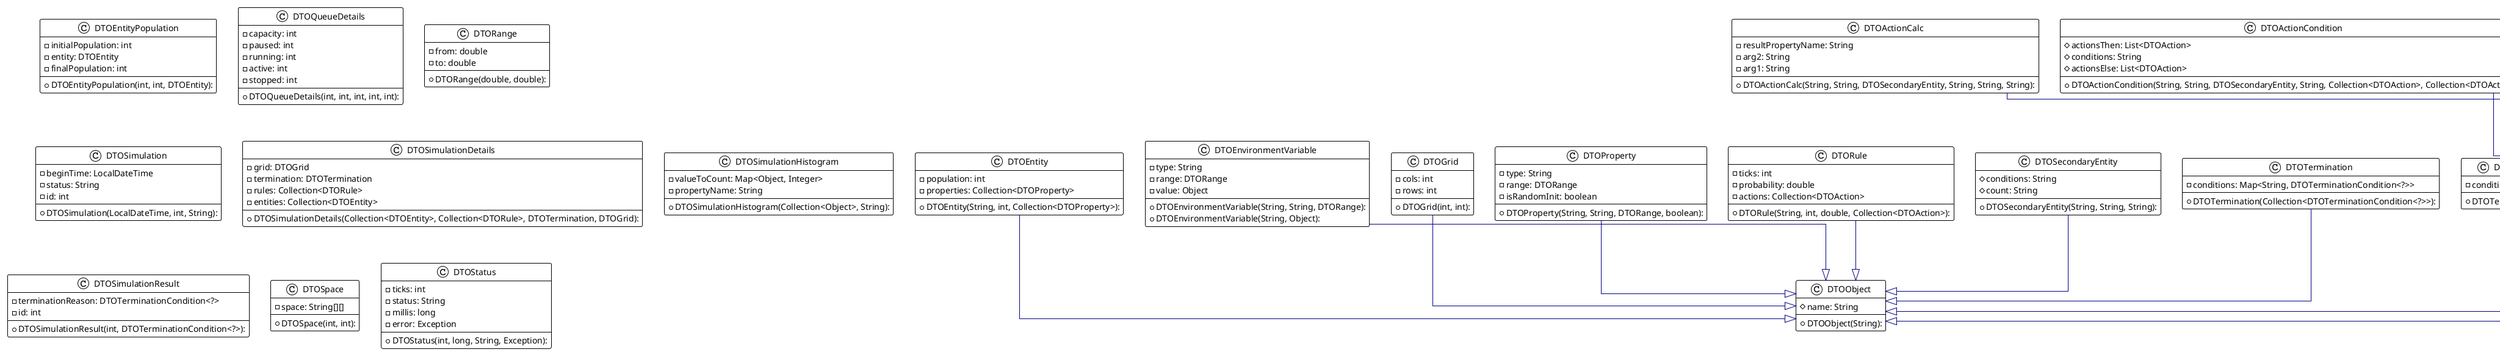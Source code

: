 @startuml

!theme plain
top to bottom direction
skinparam linetype ortho

class DTOAction {
  + DTOAction(String, String, DTOSecondaryEntity): 
  # entityName: String
  # secondaryEntity: DTOSecondaryEntity
}
class DTOActionCalc {
  + DTOActionCalc(String, String, DTOSecondaryEntity, String, String, String): 
  - resultPropertyName: String
  - arg2: String
  - arg1: String
}
class DTOActionCondition {
  + DTOActionCondition(String, String, DTOSecondaryEntity, String, Collection<DTOAction>, Collection<DTOAction>): 
  # actionsThen: List<DTOAction>
  # conditions: String
  # actionsElse: List<DTOAction>
}
class DTOActionProximity {
  + DTOActionProximity(String, String, DTOSecondaryEntity, String, String, Collection<DTOAction>): 
  # actions: List<DTOAction>
  - target: String
  - depth: String
}
class DTOActionReplace {
  + DTOActionReplace(String, String, DTOSecondaryEntity, String, String): 
  - mode: String
  - create: String
}
class DTOActionValue {
  + DTOActionValue(String, String, DTOSecondaryEntity, String, String): 
  # value: String
  # propertyName: String
}
class DTOEntity {
  + DTOEntity(String, int, Collection<DTOProperty>): 
  - population: int
  - properties: Collection<DTOProperty>
}
class DTOEntityPopulation {
  + DTOEntityPopulation(int, int, DTOEntity): 
  - initialPopulation: int
  - entity: DTOEntity
  - finalPopulation: int
}
class DTOEnvironmentVariable {
  + DTOEnvironmentVariable(String, String, DTORange): 
  + DTOEnvironmentVariable(String, Object): 
  - type: String
  - range: DTORange
  - value: Object
}
class DTOGrid {
  + DTOGrid(int, int): 
  - cols: int
  - rows: int
}
class DTOObject {
  + DTOObject(String): 
  # name: String
}
class DTOProperty {
  + DTOProperty(String, String, DTORange, boolean): 
  - type: String
  - range: DTORange
  - isRandomInit: boolean
}
class DTOQueueDetails {
  + DTOQueueDetails(int, int, int, int, int): 
  - capacity: int
  - paused: int
  - running: int
  - active: int
  - stopped: int
}
class DTORange {
  + DTORange(double, double): 
  - from: double
  - to: double
}
class DTORule {
  + DTORule(String, int, double, Collection<DTOAction>): 
  - ticks: int
  - probability: double
  - actions: Collection<DTOAction>
}
class DTOSecondaryEntity {
  + DTOSecondaryEntity(String, String, String): 
  # conditions: String
  # count: String
}
class DTOSimulation {
  + DTOSimulation(LocalDateTime, int, String): 
  - beginTime: LocalDateTime
  - status: String
  - id: int
}
class DTOSimulationDetails {
  + DTOSimulationDetails(Collection<DTOEntity>, Collection<DTORule>, DTOTermination, DTOGrid): 
  - grid: DTOGrid
  - termination: DTOTermination
  - rules: Collection<DTORule>
  - entities: Collection<DTOEntity>
}
class DTOSimulationHistogram {
  + DTOSimulationHistogram(Collection<Object>, String): 
  - valueToCount: Map<Object, Integer>
  - propertyName: String
}
class DTOSimulationResult {
  + DTOSimulationResult(int, DTOTerminationCondition<?>): 
  - terminationReason: DTOTerminationCondition<?>
  - id: int
}
class DTOSpace {
  + DTOSpace(int, int): 
  - space: String[][]
}
class DTOStatus {
  + DTOStatus(int, long, String, Exception): 
  - ticks: int
  - status: String
  - millis: long
  - error: Exception
}
class DTOTermination {
  + DTOTermination(Collection<DTOTerminationCondition<?>>): 
  - conditions: Map<String, DTOTerminationCondition<?>>
}
class DTOTerminationCondition<T> {
  + DTOTerminationCondition(String, T): 
  - condition: T
}

DTOAction                -[#000082,plain]-^  DTOObject               
DTOActionCalc            -[#000082,plain]-^  DTOAction               
DTOActionCondition       -[#000082,plain]-^  DTOAction               
DTOActionProximity       -[#000082,plain]-^  DTOAction               
DTOActionReplace         -[#000082,plain]-^  DTOAction               
DTOActionValue           -[#000082,plain]-^  DTOAction               
DTOEntity                -[#000082,plain]-^  DTOObject               
DTOEnvironmentVariable   -[#000082,plain]-^  DTOObject               
DTOGrid                  -[#000082,plain]-^  DTOObject               
DTOProperty              -[#000082,plain]-^  DTOObject               
DTORule                  -[#000082,plain]-^  DTOObject               
DTOSecondaryEntity       -[#000082,plain]-^  DTOObject               
DTOTermination           -[#000082,plain]-^  DTOObject               
DTOTerminationCondition  -[#000082,plain]-^  DTOObject               
@enduml
